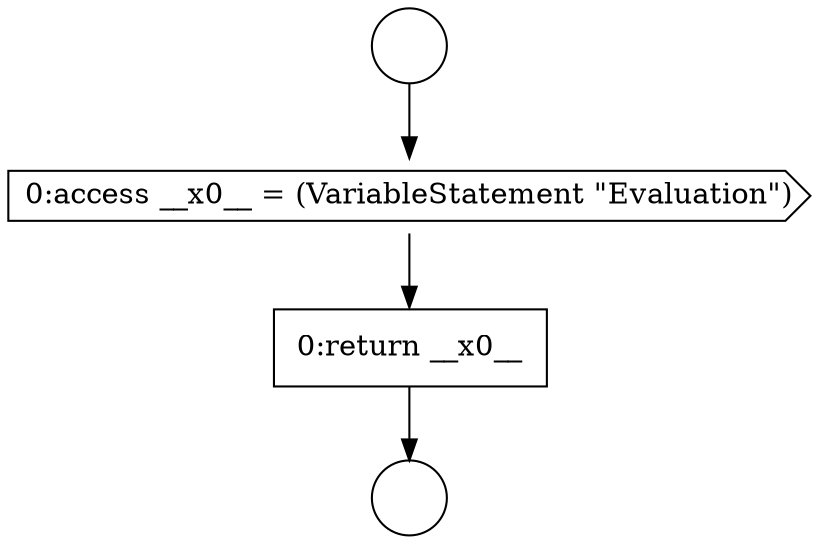 digraph {
  node9968 [shape=circle label=" " color="black" fillcolor="white" style=filled]
  node9970 [shape=cds, label=<<font color="black">0:access __x0__ = (VariableStatement &quot;Evaluation&quot;)</font>> color="black" fillcolor="white" style=filled]
  node9971 [shape=none, margin=0, label=<<font color="black">
    <table border="0" cellborder="1" cellspacing="0" cellpadding="10">
      <tr><td align="left">0:return __x0__</td></tr>
    </table>
  </font>> color="black" fillcolor="white" style=filled]
  node9969 [shape=circle label=" " color="black" fillcolor="white" style=filled]
  node9968 -> node9970 [ color="black"]
  node9970 -> node9971 [ color="black"]
  node9971 -> node9969 [ color="black"]
}
